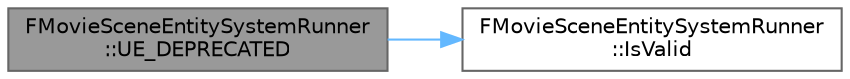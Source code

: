 digraph "FMovieSceneEntitySystemRunner::UE_DEPRECATED"
{
 // INTERACTIVE_SVG=YES
 // LATEX_PDF_SIZE
  bgcolor="transparent";
  edge [fontname=Helvetica,fontsize=10,labelfontname=Helvetica,labelfontsize=10];
  node [fontname=Helvetica,fontsize=10,shape=box,height=0.2,width=0.4];
  rankdir="LR";
  Node1 [id="Node000001",label="FMovieSceneEntitySystemRunner\l::UE_DEPRECATED",height=0.2,width=0.4,color="gray40", fillcolor="grey60", style="filled", fontcolor="black",tooltip=" "];
  Node1 -> Node2 [id="edge1_Node000001_Node000002",color="steelblue1",style="solid",tooltip=" "];
  Node2 [id="Node000002",label="FMovieSceneEntitySystemRunner\l::IsValid",height=0.2,width=0.4,color="grey40", fillcolor="white", style="filled",URL="$d0/d3c/classFMovieSceneEntitySystemRunner.html#a796b8737e222ac5d1b2e9072a96633ee",tooltip=" "];
}
